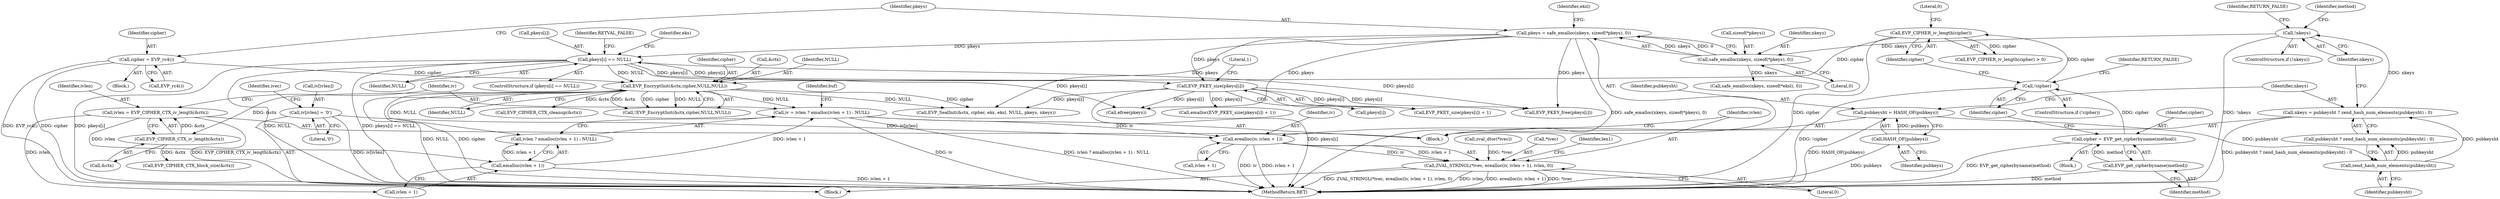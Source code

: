 digraph "0_php_89637c6b41b510c20d262c17483f582f115c66d6@API" {
"1000441" [label="(Call,erealloc(iv, ivlen + 1))"];
"1000291" [label="(Call,iv = ivlen ? emalloc(ivlen + 1) : NULL)"];
"1000295" [label="(Call,emalloc(ivlen + 1))"];
"1000286" [label="(Call,ivlen = EVP_CIPHER_CTX_iv_length(&ctx))"];
"1000288" [label="(Call,EVP_CIPHER_CTX_iv_length(&ctx))"];
"1000274" [label="(Call,EVP_EncryptInit(&ctx,cipher,NULL,NULL))"];
"1000177" [label="(Call,cipher = EVP_rc4())"];
"1000170" [label="(Call,EVP_CIPHER_iv_length(cipher))"];
"1000164" [label="(Call,!cipher)"];
"1000159" [label="(Call,cipher = EVP_get_cipherbyname(method))"];
"1000161" [label="(Call,EVP_get_cipherbyname(method))"];
"1000247" [label="(Call,pkeys[i] == NULL)"];
"1000180" [label="(Call,pkeys = safe_emalloc(nkeys, sizeof(*pkeys), 0))"];
"1000182" [label="(Call,safe_emalloc(nkeys, sizeof(*pkeys), 0))"];
"1000152" [label="(Call,!nkeys)"];
"1000144" [label="(Call,nkeys = pubkeysht ? zend_hash_num_elements(pubkeysht) : 0)"];
"1000148" [label="(Call,zend_hash_num_elements(pubkeysht))"];
"1000140" [label="(Call,pubkeysht = HASH_OF(pubkeys))"];
"1000142" [label="(Call,HASH_OF(pubkeys))"];
"1000261" [label="(Call,EVP_PKEY_size(pkeys[i]))"];
"1000433" [label="(Call,iv[ivlen] = '\0')"];
"1000438" [label="(Call,ZVAL_STRINGL(*ivec, erealloc(iv, ivlen + 1), ivlen, 0))"];
"1000142" [label="(Call,HASH_OF(pubkeys))"];
"1000287" [label="(Identifier,ivlen)"];
"1000148" [label="(Call,zend_hash_num_elements(pubkeysht))"];
"1000440" [label="(Identifier,ivec)"];
"1000155" [label="(Identifier,RETURN_FALSE)"];
"1000169" [label="(Call,EVP_CIPHER_iv_length(cipher) > 0)"];
"1000293" [label="(Call,ivlen ? emalloc(ivlen + 1) : NULL)"];
"1000152" [label="(Call,!nkeys)"];
"1000259" [label="(Call,emalloc(EVP_PKEY_size(pkeys[i]) + 1))"];
"1000161" [label="(Call,EVP_get_cipherbyname(method))"];
"1000177" [label="(Call,cipher = EVP_rc4())"];
"1000305" [label="(Call,EVP_CIPHER_CTX_block_size(&ctx))"];
"1000295" [label="(Call,emalloc(ivlen + 1))"];
"1000107" [label="(Block,)"];
"1000248" [label="(Call,pkeys[i])"];
"1000291" [label="(Call,iv = ivlen ? emalloc(ivlen + 1) : NULL)"];
"1000273" [label="(Call,!EVP_EncryptInit(&ctx,cipher,NULL,NULL))"];
"1000167" [label="(Identifier,RETURN_FALSE)"];
"1000157" [label="(Identifier,method)"];
"1000251" [label="(Identifier,NULL)"];
"1000172" [label="(Literal,0)"];
"1000447" [label="(Literal,0)"];
"1000190" [label="(Call,safe_emalloc(nkeys, sizeof(*eksl), 0))"];
"1000176" [label="(Block,)"];
"1000182" [label="(Call,safe_emalloc(nkeys, sizeof(*pkeys), 0))"];
"1000253" [label="(Identifier,RETVAL_FALSE)"];
"1000441" [label="(Call,erealloc(iv, ivlen + 1))"];
"1000296" [label="(Call,ivlen + 1)"];
"1000432" [label="(Block,)"];
"1000171" [label="(Identifier,cipher)"];
"1000433" [label="(Call,iv[ivlen] = '\0')"];
"1000162" [label="(Identifier,method)"];
"1000187" [label="(Literal,0)"];
"1000437" [label="(Literal,'\0')"];
"1000288" [label="(Call,EVP_CIPHER_CTX_iv_length(&ctx))"];
"1000153" [label="(Identifier,nkeys)"];
"1000160" [label="(Identifier,cipher)"];
"1000164" [label="(Call,!cipher)"];
"1000165" [label="(Identifier,cipher)"];
"1000146" [label="(Call,pubkeysht ? zend_hash_num_elements(pubkeysht) : 0)"];
"1000314" [label="(Call,EVP_SealInit(&ctx, cipher, eks, eksl, NULL, pkeys, nkeys))"];
"1000274" [label="(Call,EVP_EncryptInit(&ctx,cipher,NULL,NULL))"];
"1000443" [label="(Call,ivlen + 1)"];
"1000446" [label="(Identifier,ivlen)"];
"1000301" [label="(Identifier,buf)"];
"1000170" [label="(Call,EVP_CIPHER_iv_length(cipher))"];
"1000277" [label="(Identifier,cipher)"];
"1000159" [label="(Call,cipher = EVP_get_cipherbyname(method))"];
"1000140" [label="(Call,pubkeysht = HASH_OF(pubkeys))"];
"1000257" [label="(Identifier,eks)"];
"1000427" [label="(Call,zval_dtor(*ivec))"];
"1000145" [label="(Identifier,nkeys)"];
"1000265" [label="(Literal,1)"];
"1000181" [label="(Identifier,pkeys)"];
"1000180" [label="(Call,pkeys = safe_emalloc(nkeys, sizeof(*pkeys), 0))"];
"1000262" [label="(Call,pkeys[i])"];
"1000439" [label="(Call,*ivec)"];
"1000286" [label="(Call,ivlen = EVP_CIPHER_CTX_iv_length(&ctx))"];
"1000158" [label="(Block,)"];
"1000279" [label="(Identifier,NULL)"];
"1000434" [label="(Call,iv[ivlen])"];
"1000282" [label="(Call,EVP_CIPHER_CTX_cleanup(&ctx))"];
"1000459" [label="(Identifier,len1)"];
"1000189" [label="(Identifier,eksl)"];
"1000260" [label="(Call,EVP_PKEY_size(pkeys[i]) + 1)"];
"1000246" [label="(ControlStructure,if (pkeys[i] == NULL))"];
"1000438" [label="(Call,ZVAL_STRINGL(*ivec, erealloc(iv, ivlen + 1), ivlen, 0))"];
"1000261" [label="(Call,EVP_PKEY_size(pkeys[i]))"];
"1000275" [label="(Call,&ctx)"];
"1000163" [label="(ControlStructure,if (!cipher))"];
"1000278" [label="(Identifier,NULL)"];
"1000149" [label="(Identifier,pubkeysht)"];
"1000504" [label="(MethodReturn,RET)"];
"1000179" [label="(Call,EVP_rc4())"];
"1000483" [label="(Call,EVP_PKEY_free(pkeys[i]))"];
"1000178" [label="(Identifier,cipher)"];
"1000151" [label="(ControlStructure,if (!nkeys))"];
"1000442" [label="(Identifier,iv)"];
"1000144" [label="(Call,nkeys = pubkeysht ? zend_hash_num_elements(pubkeysht) : 0)"];
"1000143" [label="(Identifier,pubkeys)"];
"1000289" [label="(Call,&ctx)"];
"1000292" [label="(Identifier,iv)"];
"1000141" [label="(Identifier,pubkeysht)"];
"1000500" [label="(Call,efree(pkeys))"];
"1000247" [label="(Call,pkeys[i] == NULL)"];
"1000184" [label="(Call,sizeof(*pkeys))"];
"1000183" [label="(Identifier,nkeys)"];
"1000441" -> "1000438"  [label="AST: "];
"1000441" -> "1000443"  [label="CFG: "];
"1000442" -> "1000441"  [label="AST: "];
"1000443" -> "1000441"  [label="AST: "];
"1000446" -> "1000441"  [label="CFG: "];
"1000441" -> "1000504"  [label="DDG: iv"];
"1000441" -> "1000504"  [label="DDG: ivlen + 1"];
"1000441" -> "1000438"  [label="DDG: iv"];
"1000441" -> "1000438"  [label="DDG: ivlen + 1"];
"1000291" -> "1000441"  [label="DDG: iv"];
"1000433" -> "1000441"  [label="DDG: iv[ivlen]"];
"1000291" -> "1000107"  [label="AST: "];
"1000291" -> "1000293"  [label="CFG: "];
"1000292" -> "1000291"  [label="AST: "];
"1000293" -> "1000291"  [label="AST: "];
"1000301" -> "1000291"  [label="CFG: "];
"1000291" -> "1000504"  [label="DDG: iv"];
"1000291" -> "1000504"  [label="DDG: ivlen ? emalloc(ivlen + 1) : NULL"];
"1000295" -> "1000291"  [label="DDG: ivlen + 1"];
"1000274" -> "1000291"  [label="DDG: NULL"];
"1000295" -> "1000293"  [label="AST: "];
"1000295" -> "1000296"  [label="CFG: "];
"1000296" -> "1000295"  [label="AST: "];
"1000293" -> "1000295"  [label="CFG: "];
"1000295" -> "1000504"  [label="DDG: ivlen + 1"];
"1000295" -> "1000293"  [label="DDG: ivlen + 1"];
"1000286" -> "1000295"  [label="DDG: ivlen"];
"1000286" -> "1000107"  [label="AST: "];
"1000286" -> "1000288"  [label="CFG: "];
"1000287" -> "1000286"  [label="AST: "];
"1000288" -> "1000286"  [label="AST: "];
"1000292" -> "1000286"  [label="CFG: "];
"1000286" -> "1000504"  [label="DDG: EVP_CIPHER_CTX_iv_length(&ctx)"];
"1000288" -> "1000286"  [label="DDG: &ctx"];
"1000286" -> "1000296"  [label="DDG: ivlen"];
"1000288" -> "1000289"  [label="CFG: "];
"1000289" -> "1000288"  [label="AST: "];
"1000274" -> "1000288"  [label="DDG: &ctx"];
"1000288" -> "1000305"  [label="DDG: &ctx"];
"1000274" -> "1000273"  [label="AST: "];
"1000274" -> "1000279"  [label="CFG: "];
"1000275" -> "1000274"  [label="AST: "];
"1000277" -> "1000274"  [label="AST: "];
"1000278" -> "1000274"  [label="AST: "];
"1000279" -> "1000274"  [label="AST: "];
"1000273" -> "1000274"  [label="CFG: "];
"1000274" -> "1000504"  [label="DDG: NULL"];
"1000274" -> "1000504"  [label="DDG: cipher"];
"1000274" -> "1000273"  [label="DDG: &ctx"];
"1000274" -> "1000273"  [label="DDG: cipher"];
"1000274" -> "1000273"  [label="DDG: NULL"];
"1000177" -> "1000274"  [label="DDG: cipher"];
"1000170" -> "1000274"  [label="DDG: cipher"];
"1000247" -> "1000274"  [label="DDG: NULL"];
"1000274" -> "1000282"  [label="DDG: &ctx"];
"1000274" -> "1000293"  [label="DDG: NULL"];
"1000274" -> "1000314"  [label="DDG: cipher"];
"1000274" -> "1000314"  [label="DDG: NULL"];
"1000177" -> "1000176"  [label="AST: "];
"1000177" -> "1000179"  [label="CFG: "];
"1000178" -> "1000177"  [label="AST: "];
"1000179" -> "1000177"  [label="AST: "];
"1000181" -> "1000177"  [label="CFG: "];
"1000177" -> "1000504"  [label="DDG: cipher"];
"1000177" -> "1000504"  [label="DDG: EVP_rc4()"];
"1000170" -> "1000169"  [label="AST: "];
"1000170" -> "1000171"  [label="CFG: "];
"1000171" -> "1000170"  [label="AST: "];
"1000172" -> "1000170"  [label="CFG: "];
"1000170" -> "1000504"  [label="DDG: cipher"];
"1000170" -> "1000169"  [label="DDG: cipher"];
"1000164" -> "1000170"  [label="DDG: cipher"];
"1000164" -> "1000163"  [label="AST: "];
"1000164" -> "1000165"  [label="CFG: "];
"1000165" -> "1000164"  [label="AST: "];
"1000167" -> "1000164"  [label="CFG: "];
"1000171" -> "1000164"  [label="CFG: "];
"1000164" -> "1000504"  [label="DDG: !cipher"];
"1000159" -> "1000164"  [label="DDG: cipher"];
"1000159" -> "1000158"  [label="AST: "];
"1000159" -> "1000161"  [label="CFG: "];
"1000160" -> "1000159"  [label="AST: "];
"1000161" -> "1000159"  [label="AST: "];
"1000165" -> "1000159"  [label="CFG: "];
"1000159" -> "1000504"  [label="DDG: EVP_get_cipherbyname(method)"];
"1000161" -> "1000159"  [label="DDG: method"];
"1000161" -> "1000162"  [label="CFG: "];
"1000162" -> "1000161"  [label="AST: "];
"1000161" -> "1000504"  [label="DDG: method"];
"1000247" -> "1000246"  [label="AST: "];
"1000247" -> "1000251"  [label="CFG: "];
"1000248" -> "1000247"  [label="AST: "];
"1000251" -> "1000247"  [label="AST: "];
"1000253" -> "1000247"  [label="CFG: "];
"1000257" -> "1000247"  [label="CFG: "];
"1000247" -> "1000504"  [label="DDG: pkeys[i]"];
"1000247" -> "1000504"  [label="DDG: NULL"];
"1000247" -> "1000504"  [label="DDG: pkeys[i] == NULL"];
"1000180" -> "1000247"  [label="DDG: pkeys"];
"1000261" -> "1000247"  [label="DDG: pkeys[i]"];
"1000247" -> "1000261"  [label="DDG: pkeys[i]"];
"1000247" -> "1000483"  [label="DDG: pkeys[i]"];
"1000247" -> "1000500"  [label="DDG: pkeys[i]"];
"1000180" -> "1000107"  [label="AST: "];
"1000180" -> "1000182"  [label="CFG: "];
"1000181" -> "1000180"  [label="AST: "];
"1000182" -> "1000180"  [label="AST: "];
"1000189" -> "1000180"  [label="CFG: "];
"1000180" -> "1000504"  [label="DDG: safe_emalloc(nkeys, sizeof(*pkeys), 0)"];
"1000182" -> "1000180"  [label="DDG: nkeys"];
"1000182" -> "1000180"  [label="DDG: 0"];
"1000180" -> "1000261"  [label="DDG: pkeys"];
"1000180" -> "1000314"  [label="DDG: pkeys"];
"1000180" -> "1000483"  [label="DDG: pkeys"];
"1000180" -> "1000500"  [label="DDG: pkeys"];
"1000182" -> "1000187"  [label="CFG: "];
"1000183" -> "1000182"  [label="AST: "];
"1000184" -> "1000182"  [label="AST: "];
"1000187" -> "1000182"  [label="AST: "];
"1000152" -> "1000182"  [label="DDG: nkeys"];
"1000182" -> "1000190"  [label="DDG: nkeys"];
"1000152" -> "1000151"  [label="AST: "];
"1000152" -> "1000153"  [label="CFG: "];
"1000153" -> "1000152"  [label="AST: "];
"1000155" -> "1000152"  [label="CFG: "];
"1000157" -> "1000152"  [label="CFG: "];
"1000152" -> "1000504"  [label="DDG: !nkeys"];
"1000144" -> "1000152"  [label="DDG: nkeys"];
"1000144" -> "1000107"  [label="AST: "];
"1000144" -> "1000146"  [label="CFG: "];
"1000145" -> "1000144"  [label="AST: "];
"1000146" -> "1000144"  [label="AST: "];
"1000153" -> "1000144"  [label="CFG: "];
"1000144" -> "1000504"  [label="DDG: pubkeysht ? zend_hash_num_elements(pubkeysht) : 0"];
"1000148" -> "1000144"  [label="DDG: pubkeysht"];
"1000148" -> "1000146"  [label="AST: "];
"1000148" -> "1000149"  [label="CFG: "];
"1000149" -> "1000148"  [label="AST: "];
"1000146" -> "1000148"  [label="CFG: "];
"1000148" -> "1000146"  [label="DDG: pubkeysht"];
"1000140" -> "1000148"  [label="DDG: pubkeysht"];
"1000140" -> "1000107"  [label="AST: "];
"1000140" -> "1000142"  [label="CFG: "];
"1000141" -> "1000140"  [label="AST: "];
"1000142" -> "1000140"  [label="AST: "];
"1000145" -> "1000140"  [label="CFG: "];
"1000140" -> "1000504"  [label="DDG: HASH_OF(pubkeys)"];
"1000142" -> "1000140"  [label="DDG: pubkeys"];
"1000142" -> "1000143"  [label="CFG: "];
"1000143" -> "1000142"  [label="AST: "];
"1000142" -> "1000504"  [label="DDG: pubkeys"];
"1000261" -> "1000260"  [label="AST: "];
"1000261" -> "1000262"  [label="CFG: "];
"1000262" -> "1000261"  [label="AST: "];
"1000265" -> "1000261"  [label="CFG: "];
"1000261" -> "1000504"  [label="DDG: pkeys[i]"];
"1000261" -> "1000259"  [label="DDG: pkeys[i]"];
"1000261" -> "1000260"  [label="DDG: pkeys[i]"];
"1000261" -> "1000314"  [label="DDG: pkeys[i]"];
"1000261" -> "1000483"  [label="DDG: pkeys[i]"];
"1000261" -> "1000500"  [label="DDG: pkeys[i]"];
"1000433" -> "1000432"  [label="AST: "];
"1000433" -> "1000437"  [label="CFG: "];
"1000434" -> "1000433"  [label="AST: "];
"1000437" -> "1000433"  [label="AST: "];
"1000440" -> "1000433"  [label="CFG: "];
"1000433" -> "1000504"  [label="DDG: iv[ivlen]"];
"1000438" -> "1000432"  [label="AST: "];
"1000438" -> "1000447"  [label="CFG: "];
"1000439" -> "1000438"  [label="AST: "];
"1000446" -> "1000438"  [label="AST: "];
"1000447" -> "1000438"  [label="AST: "];
"1000459" -> "1000438"  [label="CFG: "];
"1000438" -> "1000504"  [label="DDG: ZVAL_STRINGL(*ivec, erealloc(iv, ivlen + 1), ivlen, 0)"];
"1000438" -> "1000504"  [label="DDG: ivlen"];
"1000438" -> "1000504"  [label="DDG: erealloc(iv, ivlen + 1)"];
"1000438" -> "1000504"  [label="DDG: *ivec"];
"1000427" -> "1000438"  [label="DDG: *ivec"];
}
